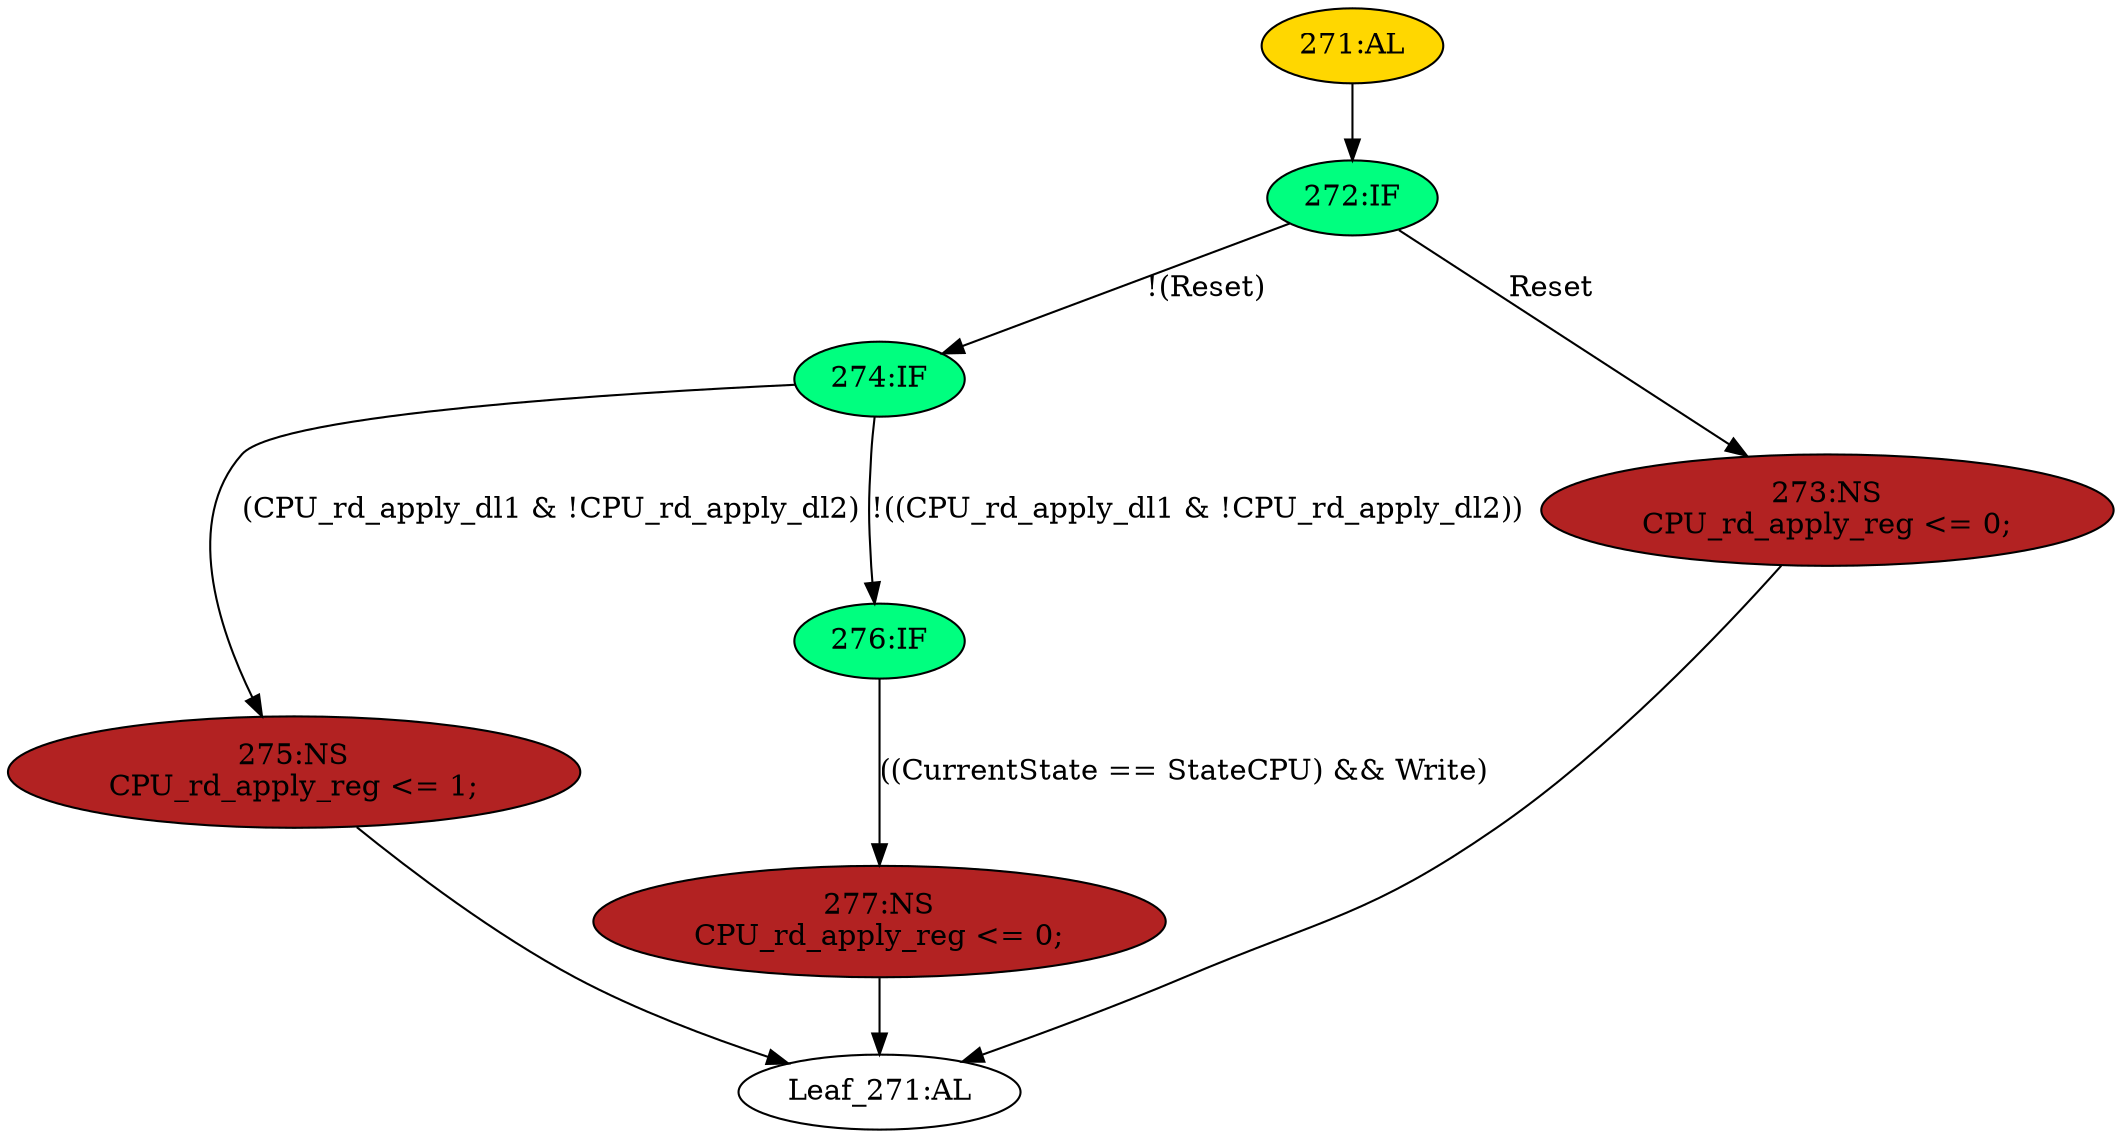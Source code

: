 strict digraph "" {
	node [label="\N"];
	"277:NS"	 [ast="<pyverilog.vparser.ast.NonblockingSubstitution object at 0x7f7ac5192e90>",
		fillcolor=firebrick,
		label="277:NS
CPU_rd_apply_reg <= 0;",
		statements="[<pyverilog.vparser.ast.NonblockingSubstitution object at 0x7f7ac5192e90>]",
		style=filled,
		typ=NonblockingSubstitution];
	"Leaf_271:AL"	 [def_var="['CPU_rd_apply_reg']",
		label="Leaf_271:AL"];
	"277:NS" -> "Leaf_271:AL"	 [cond="[]",
		lineno=None];
	"271:AL"	 [ast="<pyverilog.vparser.ast.Always object at 0x7f7ac5197190>",
		clk_sens=True,
		fillcolor=gold,
		label="271:AL",
		sens="['Clk', 'Reset']",
		statements="[]",
		style=filled,
		typ=Always,
		use_var="['Reset', 'CPU_rd_apply_dl2', 'CPU_rd_apply_dl1', 'Write', 'StateCPU', 'CurrentState']"];
	"272:IF"	 [ast="<pyverilog.vparser.ast.IfStatement object at 0x7f7ac5197310>",
		fillcolor=springgreen,
		label="272:IF",
		statements="[]",
		style=filled,
		typ=IfStatement];
	"271:AL" -> "272:IF"	 [cond="[]",
		lineno=None];
	"275:NS"	 [ast="<pyverilog.vparser.ast.NonblockingSubstitution object at 0x7f7ac5197510>",
		fillcolor=firebrick,
		label="275:NS
CPU_rd_apply_reg <= 1;",
		statements="[<pyverilog.vparser.ast.NonblockingSubstitution object at 0x7f7ac5197510>]",
		style=filled,
		typ=NonblockingSubstitution];
	"275:NS" -> "Leaf_271:AL"	 [cond="[]",
		lineno=None];
	"276:IF"	 [ast="<pyverilog.vparser.ast.IfStatement object at 0x7f7ac5197390>",
		fillcolor=springgreen,
		label="276:IF",
		statements="[]",
		style=filled,
		typ=IfStatement];
	"276:IF" -> "277:NS"	 [cond="['CurrentState', 'StateCPU', 'Write']",
		label="((CurrentState == StateCPU) && Write)",
		lineno=276];
	"274:IF"	 [ast="<pyverilog.vparser.ast.IfStatement object at 0x7f7ac5197350>",
		fillcolor=springgreen,
		label="274:IF",
		statements="[]",
		style=filled,
		typ=IfStatement];
	"272:IF" -> "274:IF"	 [cond="['Reset']",
		label="!(Reset)",
		lineno=272];
	"273:NS"	 [ast="<pyverilog.vparser.ast.NonblockingSubstitution object at 0x7f7ac5197790>",
		fillcolor=firebrick,
		label="273:NS
CPU_rd_apply_reg <= 0;",
		statements="[<pyverilog.vparser.ast.NonblockingSubstitution object at 0x7f7ac5197790>]",
		style=filled,
		typ=NonblockingSubstitution];
	"272:IF" -> "273:NS"	 [cond="['Reset']",
		label=Reset,
		lineno=272];
	"274:IF" -> "275:NS"	 [cond="['CPU_rd_apply_dl1', 'CPU_rd_apply_dl2']",
		label="(CPU_rd_apply_dl1 & !CPU_rd_apply_dl2)",
		lineno=274];
	"274:IF" -> "276:IF"	 [cond="['CPU_rd_apply_dl1', 'CPU_rd_apply_dl2']",
		label="!((CPU_rd_apply_dl1 & !CPU_rd_apply_dl2))",
		lineno=274];
	"273:NS" -> "Leaf_271:AL"	 [cond="[]",
		lineno=None];
}
